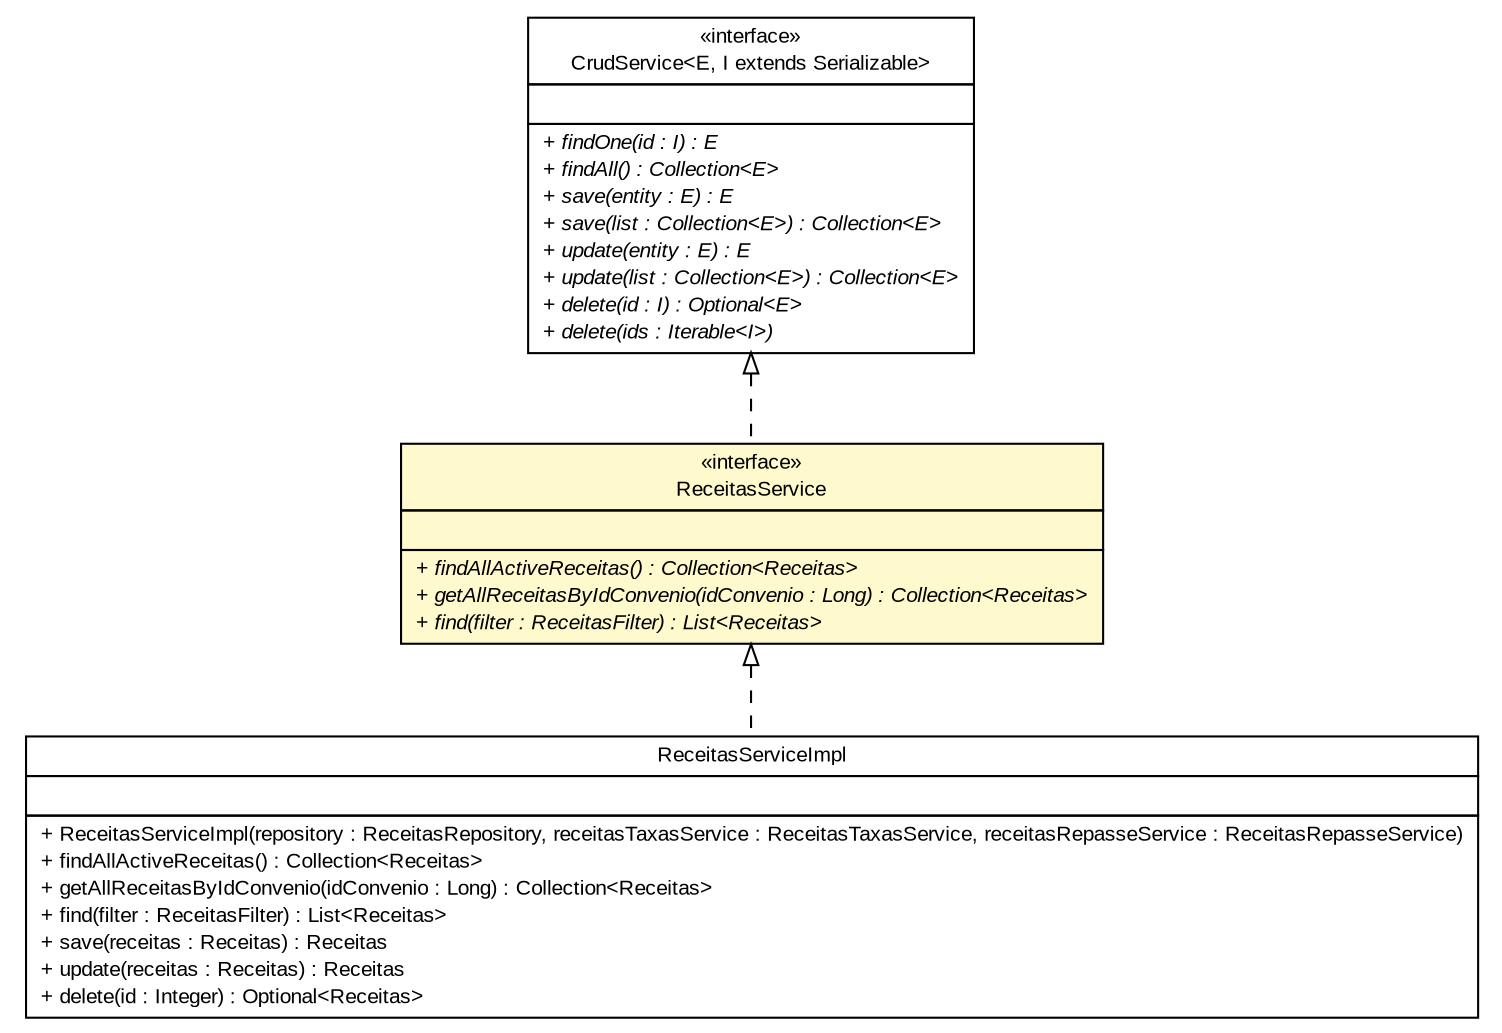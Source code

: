 #!/usr/local/bin/dot
#
# Class diagram 
# Generated by UMLGraph version R5_6 (http://www.umlgraph.org/)
#

digraph G {
	edge [fontname="arial",fontsize=10,labelfontname="arial",labelfontsize=10];
	node [fontname="arial",fontsize=10,shape=plaintext];
	nodesep=0.25;
	ranksep=0.5;
	// br.gov.to.sefaz.business.service.CrudService<E, I extends java.io.Serializable>
	c738693 [label=<<table title="br.gov.to.sefaz.business.service.CrudService" border="0" cellborder="1" cellspacing="0" cellpadding="2" port="p" href="../../../../business/service/CrudService.html">
		<tr><td><table border="0" cellspacing="0" cellpadding="1">
<tr><td align="center" balign="center"> &#171;interface&#187; </td></tr>
<tr><td align="center" balign="center"> CrudService&lt;E, I extends Serializable&gt; </td></tr>
		</table></td></tr>
		<tr><td><table border="0" cellspacing="0" cellpadding="1">
<tr><td align="left" balign="left">  </td></tr>
		</table></td></tr>
		<tr><td><table border="0" cellspacing="0" cellpadding="1">
<tr><td align="left" balign="left"><font face="arial italic" point-size="10.0"> + findOne(id : I) : E </font></td></tr>
<tr><td align="left" balign="left"><font face="arial italic" point-size="10.0"> + findAll() : Collection&lt;E&gt; </font></td></tr>
<tr><td align="left" balign="left"><font face="arial italic" point-size="10.0"> + save(entity : E) : E </font></td></tr>
<tr><td align="left" balign="left"><font face="arial italic" point-size="10.0"> + save(list : Collection&lt;E&gt;) : Collection&lt;E&gt; </font></td></tr>
<tr><td align="left" balign="left"><font face="arial italic" point-size="10.0"> + update(entity : E) : E </font></td></tr>
<tr><td align="left" balign="left"><font face="arial italic" point-size="10.0"> + update(list : Collection&lt;E&gt;) : Collection&lt;E&gt; </font></td></tr>
<tr><td align="left" balign="left"><font face="arial italic" point-size="10.0"> + delete(id : I) : Optional&lt;E&gt; </font></td></tr>
<tr><td align="left" balign="left"><font face="arial italic" point-size="10.0"> + delete(ids : Iterable&lt;I&gt;) </font></td></tr>
		</table></td></tr>
		</table>>, URL="../../../../business/service/CrudService.html", fontname="arial", fontcolor="black", fontsize=10.0];
	// br.gov.to.sefaz.arr.parametros.business.service.ReceitasService
	c739049 [label=<<table title="br.gov.to.sefaz.arr.parametros.business.service.ReceitasService" border="0" cellborder="1" cellspacing="0" cellpadding="2" port="p" bgcolor="lemonChiffon" href="./ReceitasService.html">
		<tr><td><table border="0" cellspacing="0" cellpadding="1">
<tr><td align="center" balign="center"> &#171;interface&#187; </td></tr>
<tr><td align="center" balign="center"> ReceitasService </td></tr>
		</table></td></tr>
		<tr><td><table border="0" cellspacing="0" cellpadding="1">
<tr><td align="left" balign="left">  </td></tr>
		</table></td></tr>
		<tr><td><table border="0" cellspacing="0" cellpadding="1">
<tr><td align="left" balign="left"><font face="arial italic" point-size="10.0"> + findAllActiveReceitas() : Collection&lt;Receitas&gt; </font></td></tr>
<tr><td align="left" balign="left"><font face="arial italic" point-size="10.0"> + getAllReceitasByIdConvenio(idConvenio : Long) : Collection&lt;Receitas&gt; </font></td></tr>
<tr><td align="left" balign="left"><font face="arial italic" point-size="10.0"> + find(filter : ReceitasFilter) : List&lt;Receitas&gt; </font></td></tr>
		</table></td></tr>
		</table>>, URL="./ReceitasService.html", fontname="arial", fontcolor="black", fontsize=10.0];
	// br.gov.to.sefaz.arr.parametros.business.service.impl.ReceitasServiceImpl
	c739076 [label=<<table title="br.gov.to.sefaz.arr.parametros.business.service.impl.ReceitasServiceImpl" border="0" cellborder="1" cellspacing="0" cellpadding="2" port="p" href="./impl/ReceitasServiceImpl.html">
		<tr><td><table border="0" cellspacing="0" cellpadding="1">
<tr><td align="center" balign="center"> ReceitasServiceImpl </td></tr>
		</table></td></tr>
		<tr><td><table border="0" cellspacing="0" cellpadding="1">
<tr><td align="left" balign="left">  </td></tr>
		</table></td></tr>
		<tr><td><table border="0" cellspacing="0" cellpadding="1">
<tr><td align="left" balign="left"> + ReceitasServiceImpl(repository : ReceitasRepository, receitasTaxasService : ReceitasTaxasService, receitasRepasseService : ReceitasRepasseService) </td></tr>
<tr><td align="left" balign="left"> + findAllActiveReceitas() : Collection&lt;Receitas&gt; </td></tr>
<tr><td align="left" balign="left"> + getAllReceitasByIdConvenio(idConvenio : Long) : Collection&lt;Receitas&gt; </td></tr>
<tr><td align="left" balign="left"> + find(filter : ReceitasFilter) : List&lt;Receitas&gt; </td></tr>
<tr><td align="left" balign="left"> + save(receitas : Receitas) : Receitas </td></tr>
<tr><td align="left" balign="left"> + update(receitas : Receitas) : Receitas </td></tr>
<tr><td align="left" balign="left"> + delete(id : Integer) : Optional&lt;Receitas&gt; </td></tr>
		</table></td></tr>
		</table>>, URL="./impl/ReceitasServiceImpl.html", fontname="arial", fontcolor="black", fontsize=10.0];
	//br.gov.to.sefaz.arr.parametros.business.service.ReceitasService implements br.gov.to.sefaz.business.service.CrudService<E, I extends java.io.Serializable>
	c738693:p -> c739049:p [dir=back,arrowtail=empty,style=dashed];
	//br.gov.to.sefaz.arr.parametros.business.service.impl.ReceitasServiceImpl implements br.gov.to.sefaz.arr.parametros.business.service.ReceitasService
	c739049:p -> c739076:p [dir=back,arrowtail=empty,style=dashed];
}

